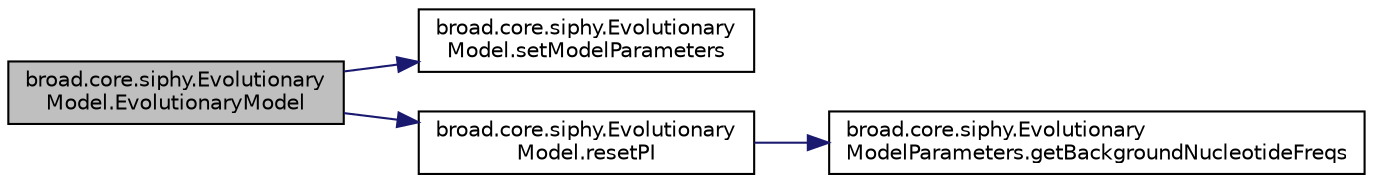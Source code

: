 digraph "broad.core.siphy.EvolutionaryModel.EvolutionaryModel"
{
  edge [fontname="Helvetica",fontsize="10",labelfontname="Helvetica",labelfontsize="10"];
  node [fontname="Helvetica",fontsize="10",shape=record];
  rankdir="LR";
  Node1 [label="broad.core.siphy.Evolutionary\lModel.EvolutionaryModel",height=0.2,width=0.4,color="black", fillcolor="grey75", style="filled" fontcolor="black"];
  Node1 -> Node2 [color="midnightblue",fontsize="10",style="solid"];
  Node2 [label="broad.core.siphy.Evolutionary\lModel.setModelParameters",height=0.2,width=0.4,color="black", fillcolor="white", style="filled",URL="$classbroad_1_1core_1_1siphy_1_1_evolutionary_model.html#ad33990a2042c4e252c1df0957a4d8692"];
  Node1 -> Node3 [color="midnightblue",fontsize="10",style="solid"];
  Node3 [label="broad.core.siphy.Evolutionary\lModel.resetPI",height=0.2,width=0.4,color="black", fillcolor="white", style="filled",URL="$classbroad_1_1core_1_1siphy_1_1_evolutionary_model.html#ac800e78776fd5e44c7f1ee0904358385"];
  Node3 -> Node4 [color="midnightblue",fontsize="10",style="solid"];
  Node4 [label="broad.core.siphy.Evolutionary\lModelParameters.getBackgroundNucleotideFreqs",height=0.2,width=0.4,color="black", fillcolor="white", style="filled",URL="$classbroad_1_1core_1_1siphy_1_1_evolutionary_model_parameters.html#a94dcc6d7e8cf0e6c79b209d881d2f07a"];
}
